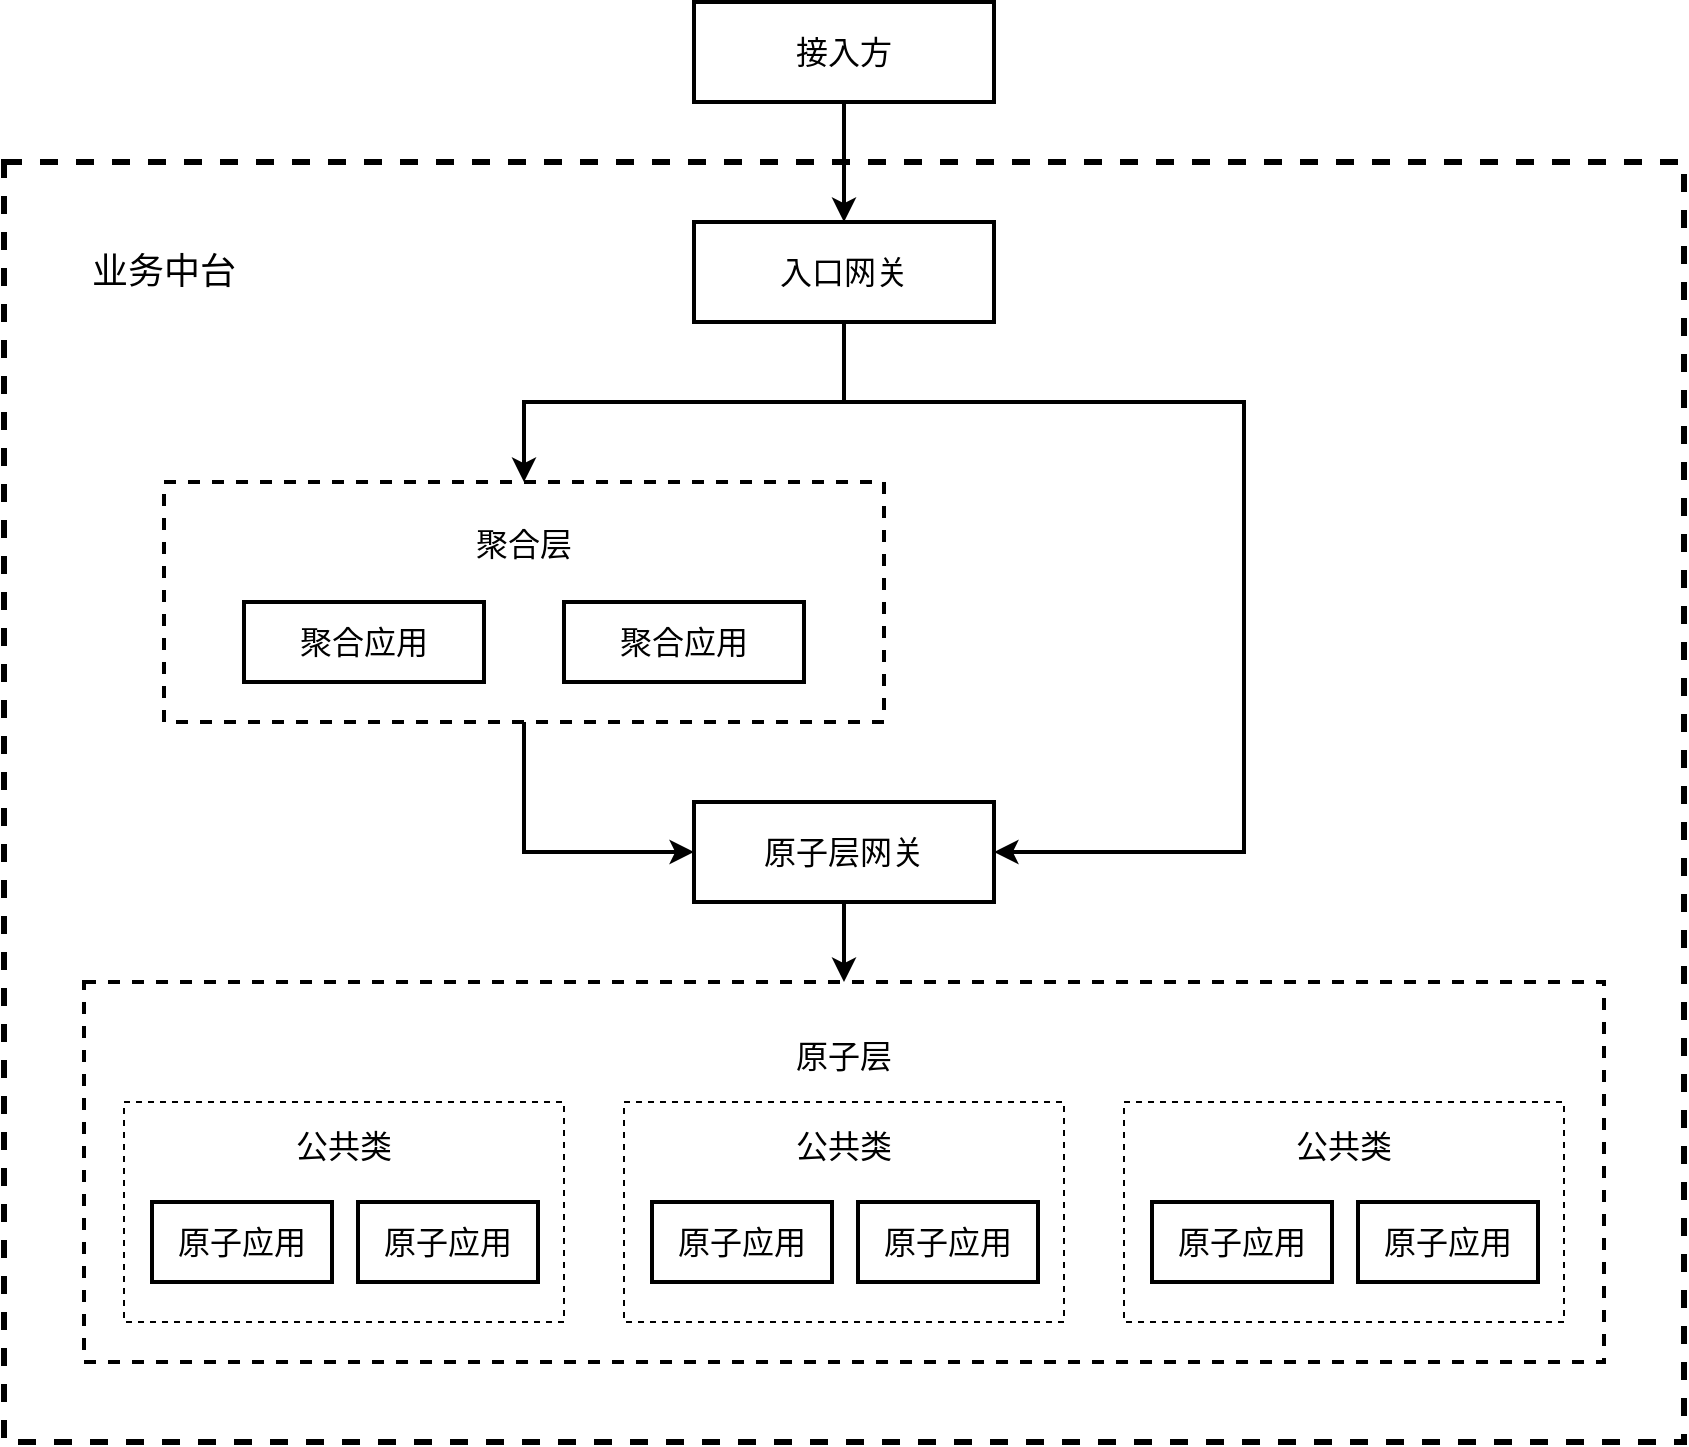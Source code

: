 <mxfile version="13.11.0" type="github">
  <diagram id="iiPcHqyzsuY4AHNTq1Xq" name="Page-1">
    <mxGraphModel dx="1609" dy="706" grid="1" gridSize="10" guides="1" tooltips="1" connect="1" arrows="1" fold="1" page="1" pageScale="1" pageWidth="827" pageHeight="1169" math="0" shadow="0">
      <root>
        <mxCell id="0" />
        <mxCell id="1" parent="0" />
        <mxCell id="rfTbKDHsITXjUfhESdeL-1" value="" style="rounded=0;whiteSpace=wrap;html=1;fillColor=none;dashed=1;strokeWidth=3;" parent="1" vertex="1">
          <mxGeometry x="-40" y="200" width="840" height="640" as="geometry" />
        </mxCell>
        <mxCell id="rfTbKDHsITXjUfhESdeL-9" value="原子层&lt;br&gt;&lt;br&gt;&lt;br&gt;&lt;br&gt;&lt;br&gt;&lt;br&gt;&lt;br&gt;" style="rounded=0;whiteSpace=wrap;html=1;strokeWidth=2;gradientColor=none;fontSize=16;dashed=1;fillColor=none;" parent="1" vertex="1">
          <mxGeometry y="610" width="760" height="190" as="geometry" />
        </mxCell>
        <mxCell id="rfTbKDHsITXjUfhESdeL-6" style="edgeStyle=orthogonalEdgeStyle;rounded=0;orthogonalLoop=1;jettySize=auto;html=1;exitX=0.5;exitY=1;exitDx=0;exitDy=0;fontSize=16;strokeWidth=2;" parent="1" source="rfTbKDHsITXjUfhESdeL-2" target="rfTbKDHsITXjUfhESdeL-5" edge="1">
          <mxGeometry relative="1" as="geometry" />
        </mxCell>
        <mxCell id="rfTbKDHsITXjUfhESdeL-2" value="接入方" style="rounded=0;whiteSpace=wrap;html=1;strokeWidth=2;gradientColor=none;fontSize=16;" parent="1" vertex="1">
          <mxGeometry x="305" y="120" width="150" height="50" as="geometry" />
        </mxCell>
        <mxCell id="U6g6P6BVi3KQueRZhiH1-3" style="edgeStyle=orthogonalEdgeStyle;rounded=0;orthogonalLoop=1;jettySize=auto;html=1;exitX=0.5;exitY=1;exitDx=0;exitDy=0;entryX=0.5;entryY=0;entryDx=0;entryDy=0;strokeWidth=2;" parent="1" source="rfTbKDHsITXjUfhESdeL-5" target="rfTbKDHsITXjUfhESdeL-7" edge="1">
          <mxGeometry relative="1" as="geometry" />
        </mxCell>
        <mxCell id="U6g6P6BVi3KQueRZhiH1-10" style="edgeStyle=orthogonalEdgeStyle;rounded=0;orthogonalLoop=1;jettySize=auto;html=1;strokeWidth=2;exitX=0.5;exitY=1;exitDx=0;exitDy=0;endArrow=classic;endFill=1;entryX=1;entryY=0.5;entryDx=0;entryDy=0;" parent="1" target="rfTbKDHsITXjUfhESdeL-8" edge="1">
          <mxGeometry relative="1" as="geometry">
            <mxPoint x="380" y="285" as="sourcePoint" />
            <mxPoint x="580" y="445" as="targetPoint" />
            <Array as="points">
              <mxPoint x="380" y="320" />
              <mxPoint x="580" y="320" />
              <mxPoint x="580" y="545" />
            </Array>
          </mxGeometry>
        </mxCell>
        <mxCell id="rfTbKDHsITXjUfhESdeL-5" value="入口网关" style="rounded=0;whiteSpace=wrap;html=1;strokeWidth=2;gradientColor=none;fontSize=16;" parent="1" vertex="1">
          <mxGeometry x="305" y="230" width="150" height="50" as="geometry" />
        </mxCell>
        <mxCell id="U6g6P6BVi3KQueRZhiH1-14" style="edgeStyle=orthogonalEdgeStyle;rounded=0;orthogonalLoop=1;jettySize=auto;html=1;exitX=0.5;exitY=1;exitDx=0;exitDy=0;entryX=0;entryY=0.5;entryDx=0;entryDy=0;endArrow=classic;endFill=1;strokeWidth=2;" parent="1" source="rfTbKDHsITXjUfhESdeL-7" target="rfTbKDHsITXjUfhESdeL-8" edge="1">
          <mxGeometry relative="1" as="geometry" />
        </mxCell>
        <mxCell id="rfTbKDHsITXjUfhESdeL-7" value="聚合层&lt;br&gt;&lt;br&gt;&lt;br&gt;&lt;br&gt;" style="rounded=0;whiteSpace=wrap;html=1;strokeWidth=2;gradientColor=none;fontSize=16;dashed=1;fillColor=none;" parent="1" vertex="1">
          <mxGeometry x="40" y="360" width="360" height="120" as="geometry" />
        </mxCell>
        <mxCell id="U6g6P6BVi3KQueRZhiH1-2" style="edgeStyle=orthogonalEdgeStyle;rounded=0;orthogonalLoop=1;jettySize=auto;html=1;entryX=0.5;entryY=0;entryDx=0;entryDy=0;strokeWidth=2;" parent="1" source="rfTbKDHsITXjUfhESdeL-8" target="rfTbKDHsITXjUfhESdeL-9" edge="1">
          <mxGeometry relative="1" as="geometry" />
        </mxCell>
        <mxCell id="rfTbKDHsITXjUfhESdeL-8" value="原子层网关" style="rounded=0;whiteSpace=wrap;html=1;strokeWidth=2;gradientColor=none;fontSize=16;" parent="1" vertex="1">
          <mxGeometry x="305" y="520" width="150" height="50" as="geometry" />
        </mxCell>
        <mxCell id="rfTbKDHsITXjUfhESdeL-13" value="聚合应用" style="rounded=0;whiteSpace=wrap;html=1;strokeWidth=2;fillColor=#ffffff;gradientColor=none;fontSize=16;" parent="1" vertex="1">
          <mxGeometry x="80" y="420" width="120" height="40" as="geometry" />
        </mxCell>
        <mxCell id="rfTbKDHsITXjUfhESdeL-14" value="聚合应用" style="rounded=0;whiteSpace=wrap;html=1;strokeWidth=2;fillColor=#ffffff;gradientColor=none;fontSize=16;" parent="1" vertex="1">
          <mxGeometry x="240" y="420" width="120" height="40" as="geometry" />
        </mxCell>
        <mxCell id="U6g6P6BVi3KQueRZhiH1-15" value="&lt;font style=&quot;font-size: 18px;&quot;&gt;业务中台&lt;/font&gt;" style="text;html=1;strokeColor=none;fillColor=none;align=center;verticalAlign=middle;whiteSpace=wrap;rounded=0;fontSize=18;" parent="1" vertex="1">
          <mxGeometry y="240" width="80" height="30" as="geometry" />
        </mxCell>
        <mxCell id="6_h-hl68dZf3_GZHzV2k-7" value="" style="group" vertex="1" connectable="0" parent="1">
          <mxGeometry x="20" y="670" width="220" height="110" as="geometry" />
        </mxCell>
        <mxCell id="6_h-hl68dZf3_GZHzV2k-1" value="&lt;font style=&quot;font-size: 16px&quot;&gt;公共类&lt;br&gt;&lt;/font&gt;&lt;br&gt;&lt;br&gt;&lt;br&gt;" style="rounded=0;whiteSpace=wrap;html=1;fontSize=18;fillColor=none;dashed=1;" vertex="1" parent="6_h-hl68dZf3_GZHzV2k-7">
          <mxGeometry width="220" height="110" as="geometry" />
        </mxCell>
        <mxCell id="rfTbKDHsITXjUfhESdeL-16" value="原子应用" style="rounded=0;whiteSpace=wrap;html=1;strokeWidth=2;fillColor=#ffffff;gradientColor=none;fontSize=16;" parent="6_h-hl68dZf3_GZHzV2k-7" vertex="1">
          <mxGeometry x="14" y="50" width="90" height="40" as="geometry" />
        </mxCell>
        <mxCell id="rfTbKDHsITXjUfhESdeL-17" value="原子应用" style="rounded=0;whiteSpace=wrap;html=1;strokeWidth=2;fillColor=#ffffff;gradientColor=none;fontSize=16;" parent="6_h-hl68dZf3_GZHzV2k-7" vertex="1">
          <mxGeometry x="117" y="50" width="90" height="40" as="geometry" />
        </mxCell>
        <mxCell id="6_h-hl68dZf3_GZHzV2k-8" value="" style="group" vertex="1" connectable="0" parent="1">
          <mxGeometry x="270" y="670" width="220" height="110" as="geometry" />
        </mxCell>
        <mxCell id="6_h-hl68dZf3_GZHzV2k-9" value="&lt;font style=&quot;font-size: 16px&quot;&gt;公共类&lt;br&gt;&lt;/font&gt;&lt;br&gt;&lt;br&gt;&lt;br&gt;" style="rounded=0;whiteSpace=wrap;html=1;fontSize=18;fillColor=none;dashed=1;" vertex="1" parent="6_h-hl68dZf3_GZHzV2k-8">
          <mxGeometry width="220" height="110" as="geometry" />
        </mxCell>
        <mxCell id="6_h-hl68dZf3_GZHzV2k-10" value="原子应用" style="rounded=0;whiteSpace=wrap;html=1;strokeWidth=2;fillColor=#ffffff;gradientColor=none;fontSize=16;" vertex="1" parent="6_h-hl68dZf3_GZHzV2k-8">
          <mxGeometry x="14" y="50" width="90" height="40" as="geometry" />
        </mxCell>
        <mxCell id="6_h-hl68dZf3_GZHzV2k-11" value="原子应用" style="rounded=0;whiteSpace=wrap;html=1;strokeWidth=2;fillColor=#ffffff;gradientColor=none;fontSize=16;" vertex="1" parent="6_h-hl68dZf3_GZHzV2k-8">
          <mxGeometry x="117" y="50" width="90" height="40" as="geometry" />
        </mxCell>
        <mxCell id="6_h-hl68dZf3_GZHzV2k-12" value="" style="group" vertex="1" connectable="0" parent="1">
          <mxGeometry x="520" y="670" width="220" height="110" as="geometry" />
        </mxCell>
        <mxCell id="6_h-hl68dZf3_GZHzV2k-13" value="&lt;font style=&quot;font-size: 16px&quot;&gt;公共类&lt;br&gt;&lt;/font&gt;&lt;br&gt;&lt;br&gt;&lt;br&gt;" style="rounded=0;whiteSpace=wrap;html=1;fontSize=18;fillColor=none;dashed=1;" vertex="1" parent="6_h-hl68dZf3_GZHzV2k-12">
          <mxGeometry width="220" height="110" as="geometry" />
        </mxCell>
        <mxCell id="6_h-hl68dZf3_GZHzV2k-14" value="原子应用" style="rounded=0;whiteSpace=wrap;html=1;strokeWidth=2;fillColor=#ffffff;gradientColor=none;fontSize=16;" vertex="1" parent="6_h-hl68dZf3_GZHzV2k-12">
          <mxGeometry x="14" y="50" width="90" height="40" as="geometry" />
        </mxCell>
        <mxCell id="6_h-hl68dZf3_GZHzV2k-15" value="原子应用" style="rounded=0;whiteSpace=wrap;html=1;strokeWidth=2;fillColor=#ffffff;gradientColor=none;fontSize=16;" vertex="1" parent="6_h-hl68dZf3_GZHzV2k-12">
          <mxGeometry x="117" y="50" width="90" height="40" as="geometry" />
        </mxCell>
      </root>
    </mxGraphModel>
  </diagram>
</mxfile>
